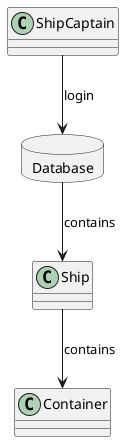 @startuml
'https://plantuml.com/class-diagram

database Database{

}

ShipCaptain --> Database : login
Database --> Ship : contains
Ship --> Container : contains

@enduml